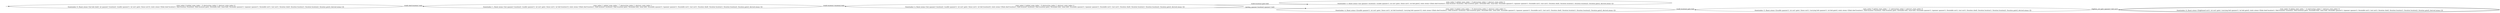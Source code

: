 digraph {
rankdir="LR"
s0[label="state_index=0 global_state_index = 6 abstraction_index=1 abstract_state_index=0
State(index=0, fluent atoms=[(at bob shed), (at spanner1 location2), (usable spanner1), (at nut1 gate), (loose nut1)], static atoms=[(link shed location1), (link location1 location2), (link location2 gate), (locatable bob), (man bob), (locatable spanner1), (spanner spanner1), (locatable nut1), (nut nut1), (location shed), (location location1), (location location2), (location gate)], derived atoms=[])
"]
s1[label="state_index=1 global_state_index = 7 abstraction_index=1 abstract_state_index=1
State(index=1, fluent atoms=[(at spanner1 location2), (usable spanner1), (at nut1 gate), (loose nut1), (at bob location1)], static atoms=[(link shed location1), (link location1 location2), (link location2 gate), (locatable bob), (man bob), (locatable spanner1), (spanner spanner1), (locatable nut1), (nut nut1), (location shed), (location location1), (location location2), (location gate)], derived atoms=[])
"]
s2[label="state_index=2 global_state_index = 8 abstraction_index=1 abstract_state_index=2
State(index=2, fluent atoms=[(at spanner1 location2), (usable spanner1), (at nut1 gate), (loose nut1), (at bob location2)], static atoms=[(link shed location1), (link location1 location2), (link location2 gate), (locatable bob), (man bob), (locatable spanner1), (spanner spanner1), (locatable nut1), (nut nut1), (location shed), (location location1), (location location2), (location gate)], derived atoms=[])
"]
s3[label="state_index=3 global_state_index = 9 abstraction_index=1 abstract_state_index=3
State(index=3, fluent atoms=[(at spanner1 location2), (usable spanner1), (at nut1 gate), (loose nut1), (at bob gate)], static atoms=[(link shed location1), (link location1 location2), (link location2 gate), (locatable bob), (man bob), (locatable spanner1), (spanner spanner1), (locatable nut1), (nut nut1), (location shed), (location location1), (location location2), (location gate)], derived atoms=[])
"]
s4[label="state_index=4 global_state_index = 10 abstraction_index=1 abstract_state_index=4
State(index=4, fluent atoms=[(usable spanner1), (at nut1 gate), (loose nut1), (at bob location2), (carrying bob spanner1)], static atoms=[(link shed location1), (link location1 location2), (link location2 gate), (locatable bob), (man bob), (locatable spanner1), (spanner spanner1), (locatable nut1), (nut nut1), (location shed), (location location1), (location location2), (location gate)], derived atoms=[])
"]
s5[label="state_index=5 global_state_index = 11 abstraction_index=1 abstract_state_index=5
State(index=5, fluent atoms=[(usable spanner1), (at nut1 gate), (loose nut1), (carrying bob spanner1), (at bob gate)], static atoms=[(link shed location1), (link location1 location2), (link location2 gate), (locatable bob), (man bob), (locatable spanner1), (spanner spanner1), (locatable nut1), (nut nut1), (location shed), (location location1), (location location2), (location gate)], derived atoms=[])
"]
s6[peripheries=2,label="state_index=6 global_state_index = 12 abstraction_index=1 abstract_state_index=6
State(index=6, fluent atoms=[(tightened nut1), (at nut1 gate), (carrying bob spanner1), (at bob gate)], static atoms=[(link shed location1), (link location1 location2), (link location2 gate), (locatable bob), (man bob), (locatable spanner1), (spanner spanner1), (locatable nut1), (nut nut1), (location shed), (location location1), (location location2), (location gate)], derived atoms=[])
"]
Dangling [ label = "", style = invis ]
{ rank = same; Dangling }
Dangling -> s0
{ rank = same; s3}
{ rank = same; s0}
{ rank = same; s1}
{ rank = same; s2}
{ rank = same; s4}
{ rank = same; s5}
{ rank = same; s6}
s0->s1 [label="(walk shed location1 bob)
"]
s1->s2 [label="(walk location1 location2 bob)
"]
s2->s3 [label="(walk location2 gate bob)
"]
s2->s4 [label="(pickup_spanner location2 spanner1 bob)
"]
s4->s5 [label="(walk location2 gate bob)
"]
s5->s6 [label="(tighten_nut gate spanner1 bob nut1)
"]
}
